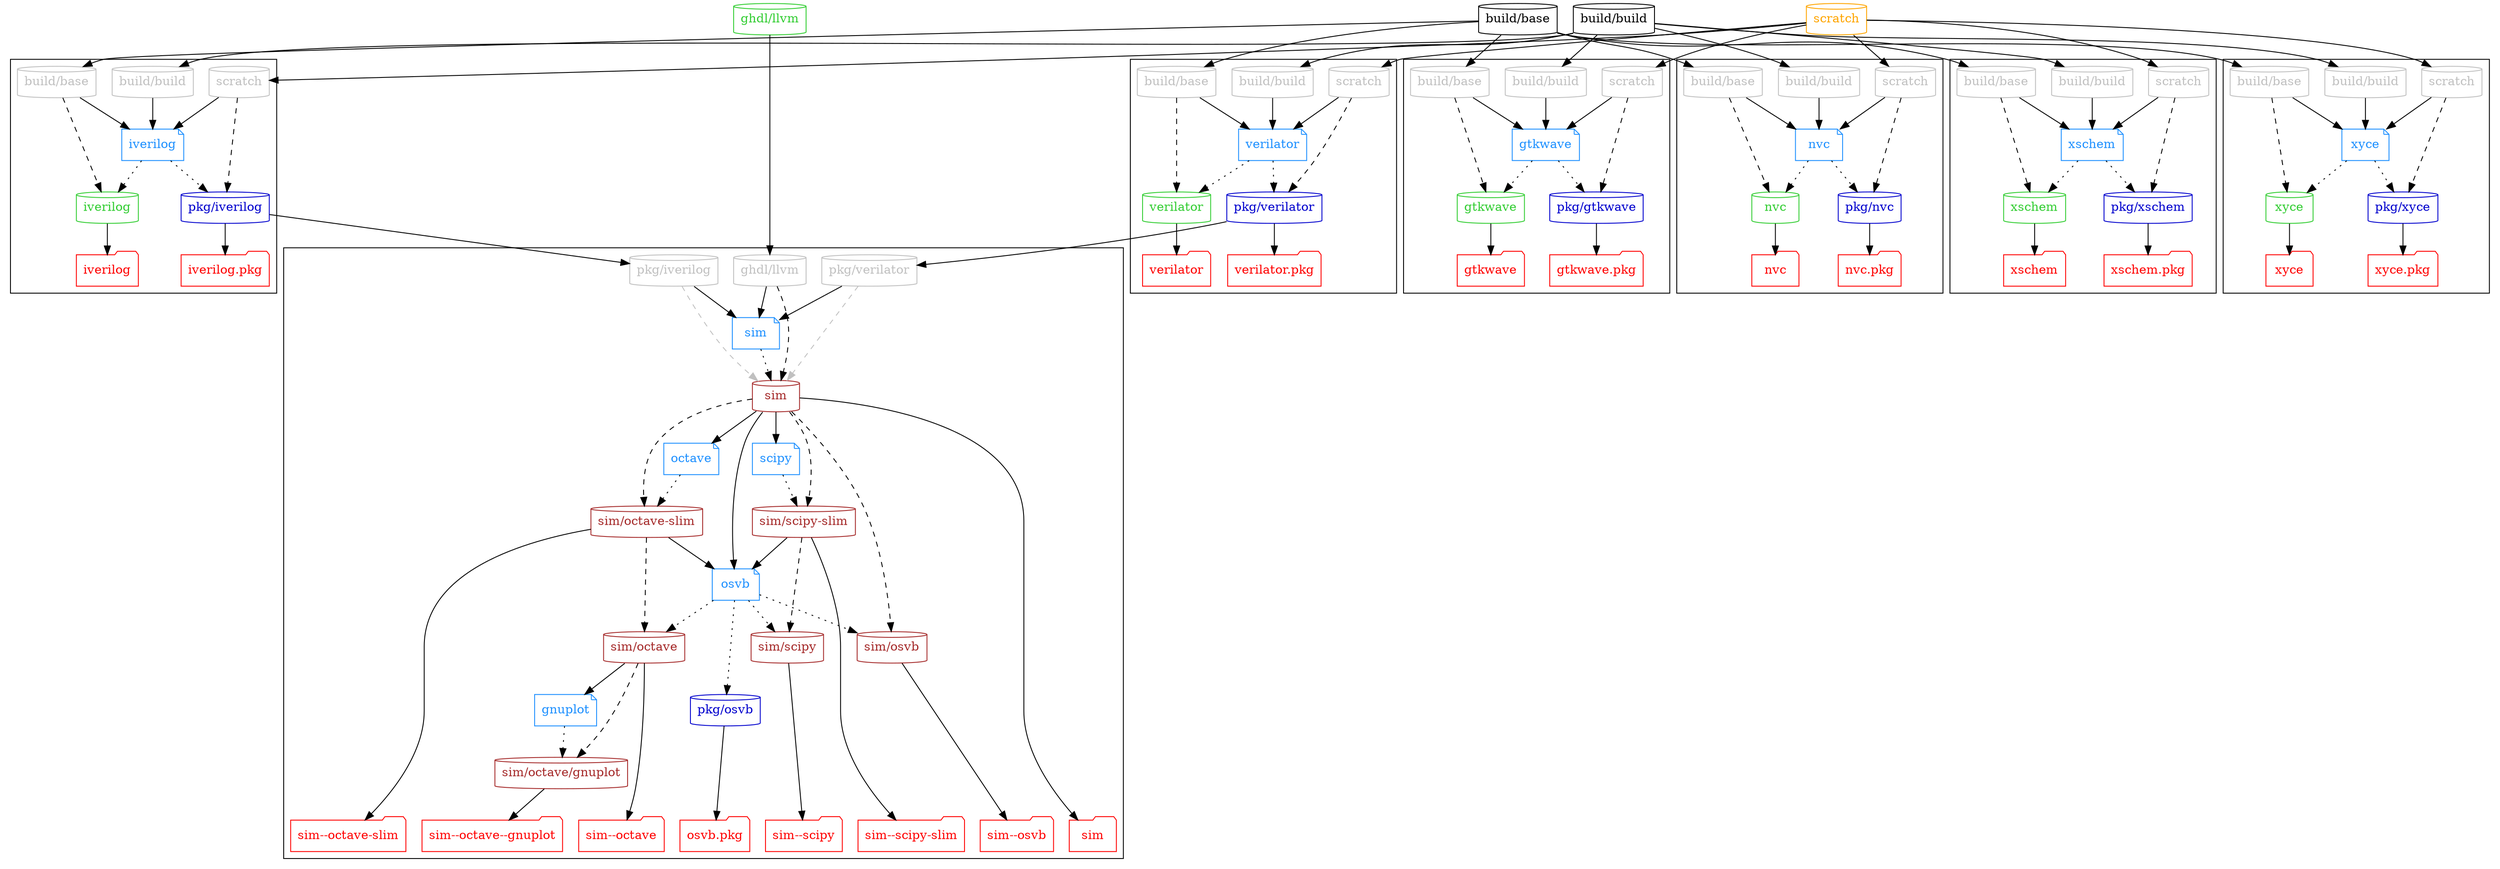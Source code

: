 # Authors:
#   Unai Martinez-Corral
#
# Copyright 2019-2022 Unai Martinez-Corral <unai.martinezcorral@ehu.eus>
#
# Licensed under the Apache License, Version 2.0 (the "License");
# you may not use this file except in compliance with the License.
# You may obtain a copy of the License at
#
#     http://www.apache.org/licenses/LICENSE-2.0
#
# Unless required by applicable law or agreed to in writing, software
# distributed under the License is distributed on an "AS IS" BASIS,
# WITHOUT WARRANTIES OR CONDITIONS OF ANY KIND, either express or implied.
# See the License for the specific language governing permissions and
# limitations under the License.
#
# SPDX-License-Identifier: Apache-2.0

digraph G {

  #splines=polyline; #curved
  newrank=true;

  # Dockerfiles

  { node [shape=note, color=dodgerblue, fontcolor=dodgerblue]
    d_gtkwave   [label="gtkwave"];
    d_iverilog  [label="iverilog"];
    d_nvc       [label="nvc"];
    d_verilator [label="verilator"];
    d_sim       [label="sim"];
    d_octave    [label="octave"];
    d_gnuplot   [label="gnuplot"];
    d_scipy     [label="scipy"];
    d_osvb      [label="osvb"];
    d_xschem    [label="xschem"];
    d_xyce      [label="xyce"];
  }

  # Images

  { node [shape=cylinder]
    "build/build"
    "build/base"
    { node [color=limegreen, fontcolor=limegreen]
      "ghdl/llvm"
      "gtkwave"
      "iverilog"
      "nvc"
      "verilator"
      "xschem"
      "xyce"
    }
    { node [color=mediumblue, fontcolor=mediumblue]
      "pkg/gtkwave"
      "pkg/iverilog"
      "pkg/nvc"
      "pkg/verilator"
      "pkg/osvb"
      "pkg/xschem"
      "pkg/xyce"
    }
    { node [color=brown, fontcolor=brown]
      "sim"
      "sim/scipy-slim"
      "sim/scipy"
      "sim/octave-slim"
      "sim/octave"
      "sim/octave/gnuplot"
      "sim/osvb"
    }
  }

  # External images

  { node [shape=cylinder, color=orange, fontcolor=orange]
    "scratch"
  }

  { rank=same
    "build/build"
    "build/base"
    "scratch"
    "ghdl/llvm"
  }

  # Workflows

  subgraph cluster_gtkwave {
    { rank=same
      node [shape=cylinder, color=grey, fontcolor=grey]
      "p_gtkwave_build/build" [label="build/build"]
      "p_gtkwave_build/base" [label="build/base"]
      "p_gtkwave_scratch" [label="scratch"]
    }

    d_gtkwave -> {
      "gtkwave"
      "pkg/gtkwave"
     } [style=dotted];

    "t_gtkwave" [shape=folder, color=red, fontcolor=red, label="gtkwave"];
    "t_pkg/gtkwave" [shape=folder, color=red, fontcolor=red, label="gtkwave.pkg"];

    "gtkwave" -> "t_gtkwave";
    "pkg/gtkwave" -> "t_pkg/gtkwave";
  }

  subgraph cluster_iverilog {
    { rank=same
      node [shape=cylinder, color=grey, fontcolor=grey]
      "p_iverilog_build/build" [label="build/build"]
      "p_iverilog_build/base" [label="build/base"]
      "p_iverilog_scratch" [label="scratch"]
    }

    d_iverilog -> {
      "iverilog"
      "pkg/iverilog"
    } [style=dotted];

    {
      node [shape=folder, color=red, fontcolor=red]
      "t_iverilog" [label="iverilog"];
      "t_pkg/iverilog" [label="iverilog.pkg"];
    }

    "iverilog" -> "t_iverilog";
    "pkg/iverilog" -> "t_pkg/iverilog";
  }

  subgraph cluster_nvc {
    { rank=same
      node [shape=cylinder, color=grey, fontcolor=grey]
      "p_nvc_build/build" [label="build/build"]
      "p_nvc_build/base" [label="build/base"]
      "p_nvc_scratch" [label="scratch"]
    }

    d_nvc -> {
      "nvc"
      "pkg/nvc"
     } [style=dotted];

    "t_nvc" [shape=folder, color=red, fontcolor=red, label="nvc"];
    "t_pkg/nvc" [shape=folder, color=red, fontcolor=red, label="nvc.pkg"];

    "nvc" -> "t_nvc";
    "pkg/nvc" -> "t_pkg/nvc";
  }

  subgraph cluster_verilator {
    { rank=same
      node [shape=cylinder, color=grey, fontcolor=grey]
      "p_verilator_build/build" [label="build/build"]
      "p_verilator_build/base" [label="build/base"]
      "p_verilator_scratch" [label="scratch"]
    }

    d_verilator -> {
      "verilator"
      "pkg/verilator"
    } [style=dotted];

    {
      node [shape=folder, color=red, fontcolor=red]
      "t_verilator" [label="verilator"];
      "t_pkg/verilator" [label="verilator.pkg"];
    }

    "verilator" -> "t_verilator";
    "pkg/verilator" -> "t_pkg/verilator";
  }

  subgraph cluster_sim {
    { rank=same
      node [shape=cylinder, color=grey, fontcolor=grey]
      "p_sim_ghdl/llvm" [label="ghdl/llvm"]
      "p_sim_pkg/verilator" [label="pkg/verilator"]
      "p_sim_pkg/iverilog" [label="pkg/iverilog"]
    }

    d_sim -> "sim" [style=dotted];

    "sim" -> {
      d_osvb;
      d_scipy;
      d_octave;
    };

    d_osvb -> {
      "pkg/osvb"
      "sim/osvb"
      "sim/scipy"
      "sim/octave"
    } [style=dotted];

    d_scipy -> "sim/scipy-slim" [style=dotted];
    d_octave -> "sim/octave-slim" [style=dotted];
    d_gnuplot -> "sim/octave/gnuplot" [style=dotted];

    { rank=same
      node [shape=folder, color=red, fontcolor=red]
      "t_sim"                [label="sim"];
      "t_pkg/osvb"           [label="osvb.pkg"];
      "t_sim/osvb"           [label="sim--osvb"];
      "t_sim/scipy-slim"     [label="sim--scipy-slim"];
      "t_sim/scipy"          [label="sim--scipy"];
      "t_sim/octave-slim"    [label="sim--octave-slim"];
      "t_sim/octave"         [label="sim--octave"];
      "t_sim/octave/gnuplot" [label="sim--octave--gnuplot"];
    }

    "sim" -> "t_sim";
    "pkg/osvb" -> "t_pkg/osvb";
    "sim/osvb" -> "t_sim/osvb";
    "sim/scipy-slim" -> "t_sim/scipy-slim";
    "sim/scipy" -> "t_sim/scipy";
    "sim/octave-slim" -> "t_sim/octave-slim";
    "sim/octave" -> "t_sim/octave";
    "sim/octave/gnuplot" -> "t_sim/octave/gnuplot";
  }

  subgraph cluster_xschem {
    { rank=same
      node [shape=cylinder, color=grey, fontcolor=grey]
      "p_xschem_build/build" [label="build/build"]
      "p_xschem_build/base" [label="build/base"]
      "p_xschem_scratch" [label="scratch"]
    }

    d_xschem -> {
      "xschem"
      "pkg/xschem"
    } [style=dotted];

    {
      node [shape=folder, color=red, fontcolor=red]
      "t_xschem" [label="xschem"];
      "t_pkg/xschem" [label="xschem.pkg"];
    }

    "xschem" -> "t_xschem";
    "pkg/xschem" -> "t_pkg/xschem";
  }

  subgraph cluster_xyce {
    { rank=same
      node [shape=cylinder, color=grey, fontcolor=grey]
      "p_xyce_build/build" [label="build/build"]
      "p_xyce_build/base" [label="build/base"]
      "p_xyce_scratch" [label="scratch"]
    }

    d_xyce -> {
      "xyce"
      "pkg/xyce"
    } [style=dotted];

    {
      node [shape=folder, color=red, fontcolor=red]
      "t_xyce" [label="xyce"];
      "t_pkg/xyce" [label="xyce.pkg"];
    }

    "xyce" -> "t_xyce";
    "pkg/xyce" -> "t_pkg/xyce";
  }

  # Dockerfile dependencies

  "build/build" -> "p_gtkwave_build/build" -> d_gtkwave;
  "build/base" -> "p_gtkwave_build/base" -> d_gtkwave;
  "scratch" -> "p_gtkwave_scratch" -> d_gtkwave;

  "build/build" -> "p_iverilog_build/build" -> d_iverilog;
  "build/base" -> "p_iverilog_build/base" -> d_iverilog;
  "scratch" -> "p_iverilog_scratch" -> d_iverilog;

  "build/build" -> "p_nvc_build/build" -> d_nvc;
  "build/base" -> "p_nvc_build/base" -> d_nvc;
  "scratch" -> "p_nvc_scratch" -> d_nvc;

  "build/build" -> "p_verilator_build/build" -> d_verilator;
  "build/base" -> "p_verilator_build/base" -> d_verilator;
  "scratch" -> "p_verilator_scratch" -> d_verilator;

  "build/build" -> "p_xschem_build/build" -> d_xschem;
  "build/base" -> "p_xschem_build/base" -> d_xschem;
  "scratch" -> "p_xschem_scratch" -> d_xschem;

  "build/build" -> "p_xyce_build/build" -> d_xyce;
  "build/base" -> "p_xyce_build/base" -> d_xyce;
  "scratch" -> "p_xyce_scratch" -> d_xyce;

  "ghdl/llvm" -> "p_sim_ghdl/llvm" -> d_sim;
  "pkg/verilator" -> "p_sim_pkg/verilator" -> d_sim;
  "pkg/iverilog" -> "p_sim_pkg/iverilog" -> d_sim;

   {
     "sim/scipy-slim"
     "sim/octave-slim"
   } -> d_osvb;

   "sim/octave" -> d_gnuplot;

  # Image dependencies

  { edge [style=dashed]
    "p_gtkwave_build/base" -> "gtkwave";
    "p_gtkwave_scratch" -> "pkg/gtkwave";

    "p_iverilog_build/base" -> "iverilog";
    "p_iverilog_scratch" -> "pkg/iverilog";

    "p_nvc_build/base" -> "nvc";
    "p_nvc_scratch" -> "pkg/nvc";

    "p_verilator_build/base" -> "verilator";
    "p_verilator_scratch" -> "pkg/verilator";

    "p_xschem_build/base" -> "xschem";
    "p_xschem_scratch" -> "pkg/xschem";

    "p_xyce_build/base" -> "xyce";
    "p_xyce_scratch" -> "pkg/xyce";

    "p_sim_ghdl/llvm" -> "sim" -> {
      "sim/osvb"
      "sim/scipy-slim"
      "sim/octave-slim"
    };

    "sim/scipy-slim" -> "sim/scipy";
    "sim/octave-slim" -> "sim/octave" -> "sim/octave/gnuplot";
  }

  { edge [style=dashed, color=grey]
    "p_sim_pkg/verilator" -> "sim";
    "p_sim_pkg/iverilog" -> "sim";
  }

}
